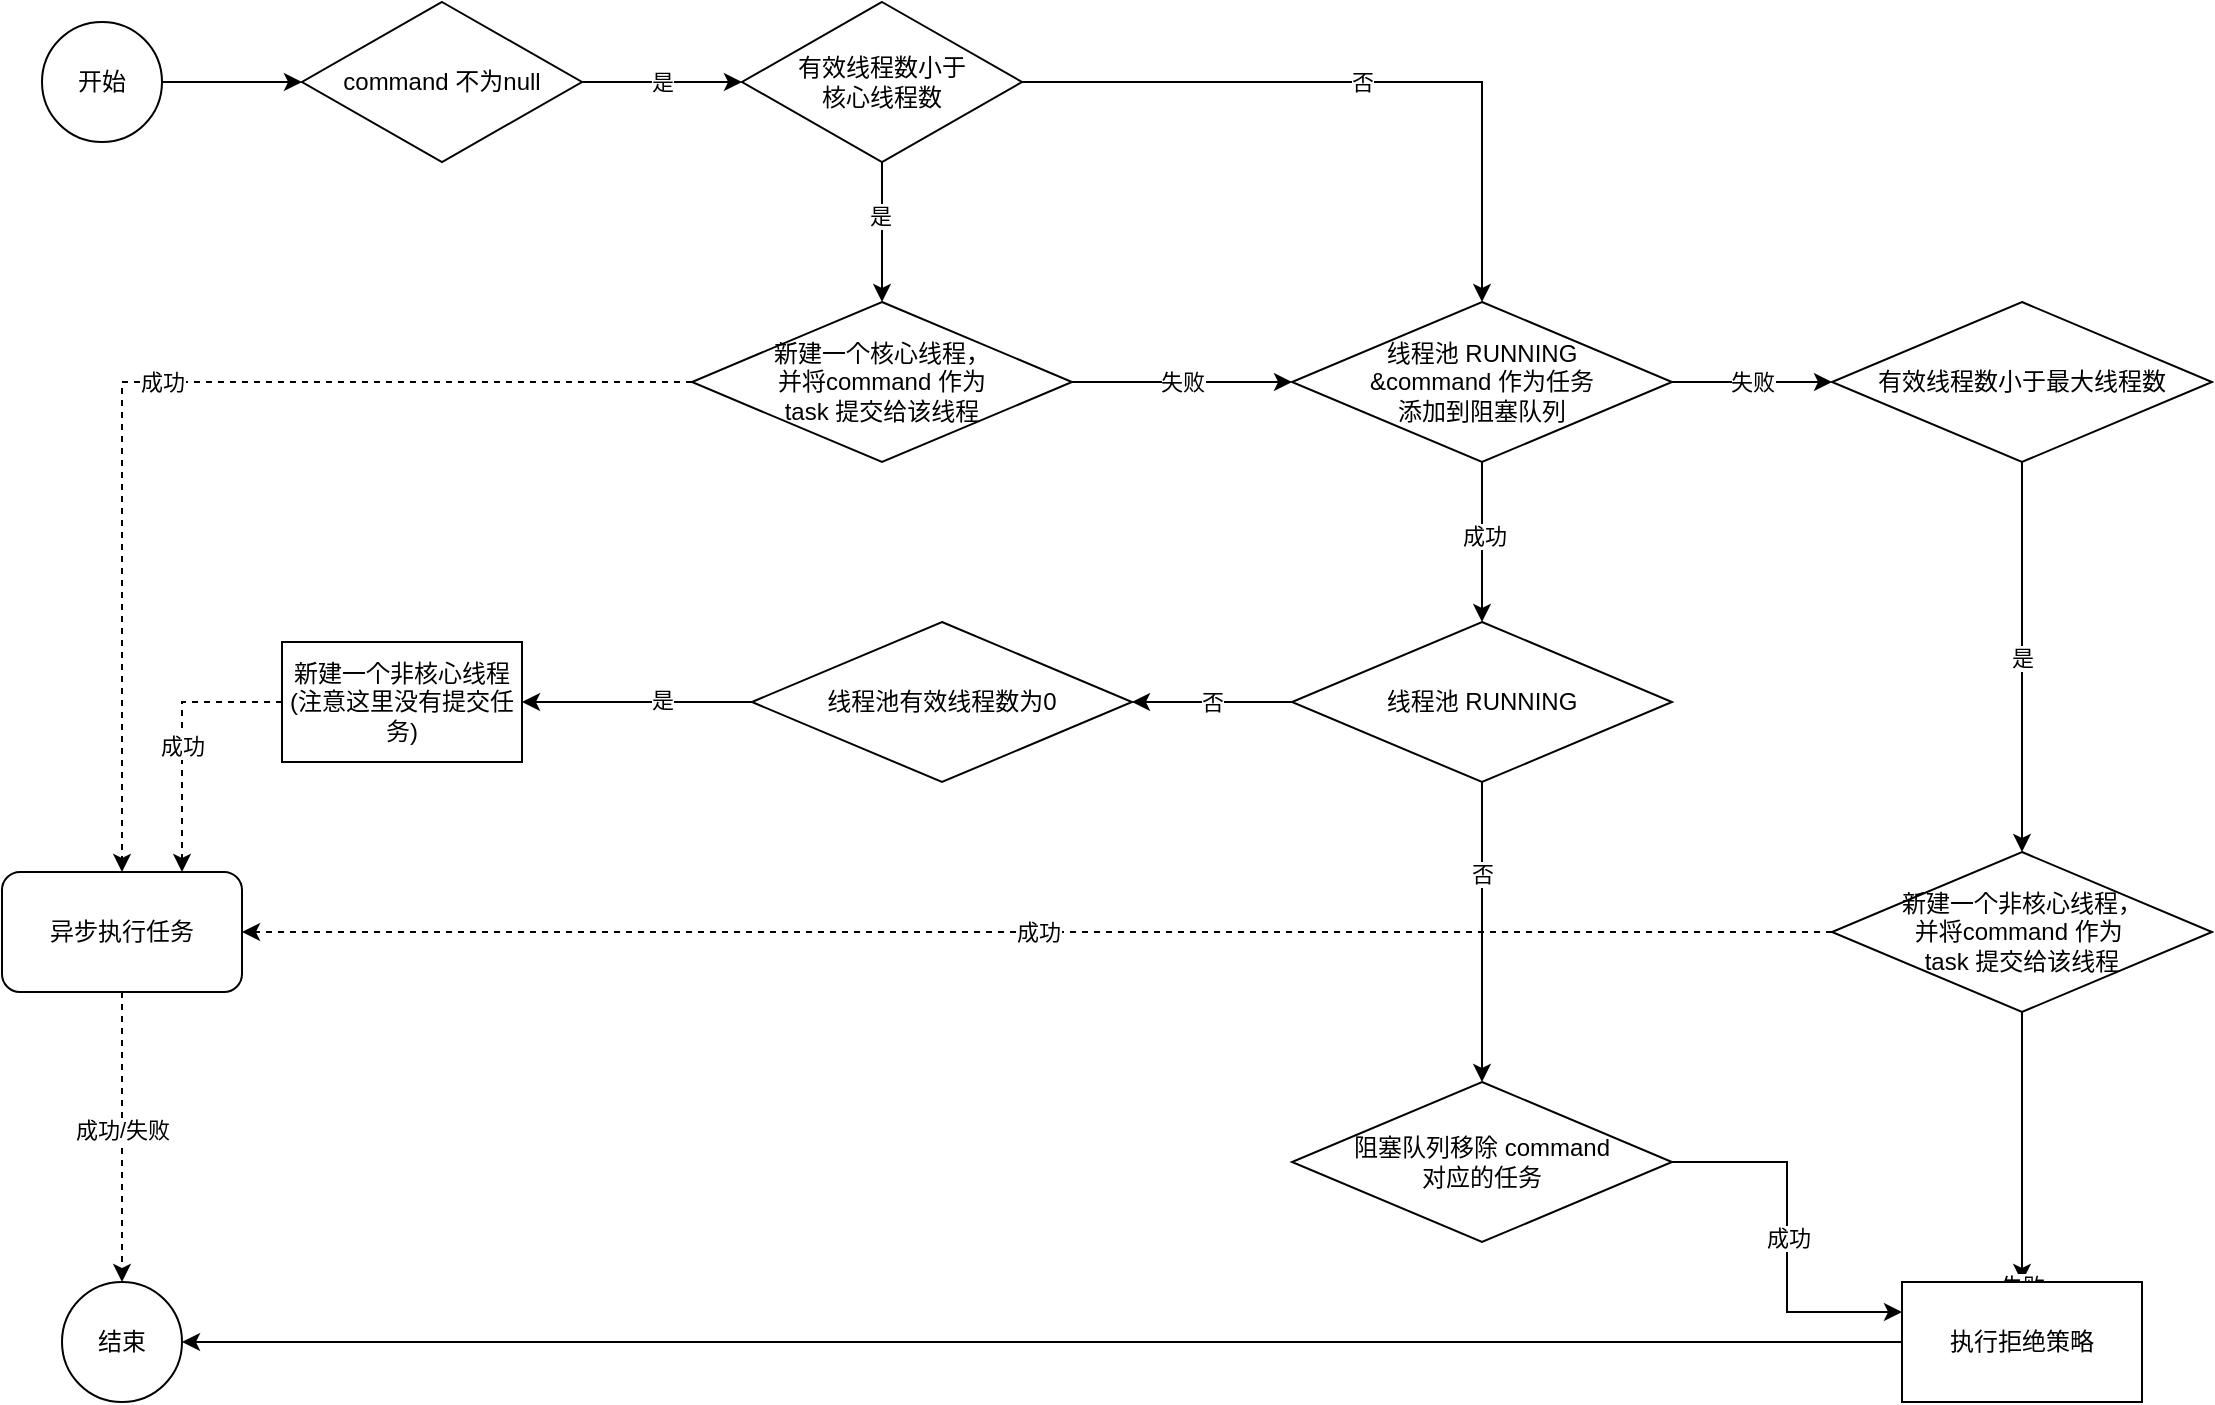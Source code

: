 <mxfile version="14.4.3" type="device"><diagram id="KB37EKUtohhcFJQwY7R6" name="第 1 页"><mxGraphModel dx="1106" dy="763" grid="1" gridSize="10" guides="1" tooltips="1" connect="1" arrows="1" fold="1" page="1" pageScale="1" pageWidth="827" pageHeight="1169" math="0" shadow="0"><root><mxCell id="0"/><mxCell id="1" parent="0"/><mxCell id="OZD6TE1rfu5OHQBQ0zSG-6" value="" style="edgeStyle=orthogonalEdgeStyle;rounded=0;orthogonalLoop=1;jettySize=auto;html=1;" edge="1" parent="1" source="OZD6TE1rfu5OHQBQ0zSG-4" target="OZD6TE1rfu5OHQBQ0zSG-5"><mxGeometry relative="1" as="geometry"/></mxCell><mxCell id="OZD6TE1rfu5OHQBQ0zSG-4" value="开始" style="ellipse;whiteSpace=wrap;html=1;" vertex="1" parent="1"><mxGeometry x="60" y="160" width="60" height="60" as="geometry"/></mxCell><mxCell id="OZD6TE1rfu5OHQBQ0zSG-8" value="是" style="edgeStyle=orthogonalEdgeStyle;rounded=0;orthogonalLoop=1;jettySize=auto;html=1;" edge="1" parent="1" source="OZD6TE1rfu5OHQBQ0zSG-5" target="OZD6TE1rfu5OHQBQ0zSG-7"><mxGeometry relative="1" as="geometry"/></mxCell><mxCell id="OZD6TE1rfu5OHQBQ0zSG-5" value="command 不为null" style="rhombus;whiteSpace=wrap;html=1;" vertex="1" parent="1"><mxGeometry x="190" y="150" width="140" height="80" as="geometry"/></mxCell><mxCell id="OZD6TE1rfu5OHQBQ0zSG-10" value="否" style="edgeStyle=orthogonalEdgeStyle;rounded=0;orthogonalLoop=1;jettySize=auto;html=1;entryX=0.5;entryY=0;entryDx=0;entryDy=0;" edge="1" parent="1" source="OZD6TE1rfu5OHQBQ0zSG-7" target="OZD6TE1rfu5OHQBQ0zSG-17"><mxGeometry relative="1" as="geometry"><mxPoint x="710" y="190" as="targetPoint"/><Array as="points"><mxPoint x="780" y="190"/></Array></mxGeometry></mxCell><mxCell id="OZD6TE1rfu5OHQBQ0zSG-12" value="" style="edgeStyle=orthogonalEdgeStyle;rounded=0;orthogonalLoop=1;jettySize=auto;html=1;" edge="1" parent="1" source="OZD6TE1rfu5OHQBQ0zSG-7" target="OZD6TE1rfu5OHQBQ0zSG-11"><mxGeometry relative="1" as="geometry"/></mxCell><mxCell id="OZD6TE1rfu5OHQBQ0zSG-13" value="是" style="edgeLabel;html=1;align=center;verticalAlign=middle;resizable=0;points=[];" vertex="1" connectable="0" parent="OZD6TE1rfu5OHQBQ0zSG-12"><mxGeometry x="-0.25" y="-1" relative="1" as="geometry"><mxPoint as="offset"/></mxGeometry></mxCell><mxCell id="OZD6TE1rfu5OHQBQ0zSG-7" value="有效线程数小于&lt;br&gt;核心线程数" style="rhombus;whiteSpace=wrap;html=1;" vertex="1" parent="1"><mxGeometry x="410" y="150" width="140" height="80" as="geometry"/></mxCell><mxCell id="OZD6TE1rfu5OHQBQ0zSG-15" value="成功" style="edgeStyle=orthogonalEdgeStyle;rounded=0;orthogonalLoop=1;jettySize=auto;html=1;entryX=0.5;entryY=0;entryDx=0;entryDy=0;dashed=1;" edge="1" parent="1" source="OZD6TE1rfu5OHQBQ0zSG-11" target="OZD6TE1rfu5OHQBQ0zSG-31"><mxGeometry relative="1" as="geometry"><mxPoint x="120" y="340" as="targetPoint"/><Array as="points"><mxPoint x="100" y="340"/></Array></mxGeometry></mxCell><mxCell id="OZD6TE1rfu5OHQBQ0zSG-18" value="失败" style="edgeStyle=orthogonalEdgeStyle;rounded=0;orthogonalLoop=1;jettySize=auto;html=1;" edge="1" parent="1" source="OZD6TE1rfu5OHQBQ0zSG-11" target="OZD6TE1rfu5OHQBQ0zSG-17"><mxGeometry relative="1" as="geometry"/></mxCell><mxCell id="OZD6TE1rfu5OHQBQ0zSG-11" value="新建一个核心线程，&lt;br&gt;并将command 作为 &lt;br&gt;task 提交给该线程" style="rhombus;whiteSpace=wrap;html=1;" vertex="1" parent="1"><mxGeometry x="385" y="300" width="190" height="80" as="geometry"/></mxCell><mxCell id="OZD6TE1rfu5OHQBQ0zSG-21" value="" style="edgeStyle=orthogonalEdgeStyle;rounded=0;orthogonalLoop=1;jettySize=auto;html=1;" edge="1" parent="1" source="OZD6TE1rfu5OHQBQ0zSG-17" target="OZD6TE1rfu5OHQBQ0zSG-20"><mxGeometry relative="1" as="geometry"/></mxCell><mxCell id="OZD6TE1rfu5OHQBQ0zSG-22" value="失败" style="edgeLabel;html=1;align=center;verticalAlign=middle;resizable=0;points=[];" vertex="1" connectable="0" parent="OZD6TE1rfu5OHQBQ0zSG-21"><mxGeometry relative="1" as="geometry"><mxPoint as="offset"/></mxGeometry></mxCell><mxCell id="OZD6TE1rfu5OHQBQ0zSG-24" value="" style="edgeStyle=orthogonalEdgeStyle;rounded=0;orthogonalLoop=1;jettySize=auto;html=1;" edge="1" parent="1" source="OZD6TE1rfu5OHQBQ0zSG-17" target="OZD6TE1rfu5OHQBQ0zSG-23"><mxGeometry relative="1" as="geometry"><Array as="points"><mxPoint x="780" y="420"/><mxPoint x="780" y="420"/></Array></mxGeometry></mxCell><mxCell id="OZD6TE1rfu5OHQBQ0zSG-25" value="成功" style="edgeLabel;html=1;align=center;verticalAlign=middle;resizable=0;points=[];" vertex="1" connectable="0" parent="OZD6TE1rfu5OHQBQ0zSG-24"><mxGeometry x="-0.075" y="1" relative="1" as="geometry"><mxPoint as="offset"/></mxGeometry></mxCell><mxCell id="OZD6TE1rfu5OHQBQ0zSG-17" value="线程池 RUNNING&lt;br&gt;&amp;amp;command 作为任务&lt;br&gt;添加到阻塞队列" style="rhombus;whiteSpace=wrap;html=1;" vertex="1" parent="1"><mxGeometry x="685" y="300" width="190" height="80" as="geometry"/></mxCell><mxCell id="OZD6TE1rfu5OHQBQ0zSG-27" value="是" style="edgeStyle=orthogonalEdgeStyle;rounded=0;orthogonalLoop=1;jettySize=auto;html=1;" edge="1" parent="1" source="OZD6TE1rfu5OHQBQ0zSG-20" target="OZD6TE1rfu5OHQBQ0zSG-26"><mxGeometry relative="1" as="geometry"/></mxCell><mxCell id="OZD6TE1rfu5OHQBQ0zSG-20" value="有效线程数小于最大线程数" style="rhombus;whiteSpace=wrap;html=1;" vertex="1" parent="1"><mxGeometry x="955" y="300" width="190" height="80" as="geometry"/></mxCell><mxCell id="OZD6TE1rfu5OHQBQ0zSG-38" value="" style="edgeStyle=orthogonalEdgeStyle;rounded=0;orthogonalLoop=1;jettySize=auto;html=1;" edge="1" parent="1" source="OZD6TE1rfu5OHQBQ0zSG-23" target="OZD6TE1rfu5OHQBQ0zSG-37"><mxGeometry relative="1" as="geometry"/></mxCell><mxCell id="OZD6TE1rfu5OHQBQ0zSG-39" value="否" style="edgeLabel;html=1;align=center;verticalAlign=middle;resizable=0;points=[];" vertex="1" connectable="0" parent="OZD6TE1rfu5OHQBQ0zSG-38"><mxGeometry x="-0.075" y="-1" relative="1" as="geometry"><mxPoint x="1" y="-24" as="offset"/></mxGeometry></mxCell><mxCell id="OZD6TE1rfu5OHQBQ0zSG-42" value="否" style="edgeStyle=orthogonalEdgeStyle;rounded=0;orthogonalLoop=1;jettySize=auto;html=1;" edge="1" parent="1" source="OZD6TE1rfu5OHQBQ0zSG-23" target="OZD6TE1rfu5OHQBQ0zSG-41"><mxGeometry relative="1" as="geometry"/></mxCell><mxCell id="OZD6TE1rfu5OHQBQ0zSG-23" value="&lt;span&gt;线程池 RUNNING&lt;/span&gt;" style="rhombus;whiteSpace=wrap;html=1;" vertex="1" parent="1"><mxGeometry x="685" y="460" width="190" height="80" as="geometry"/></mxCell><mxCell id="OZD6TE1rfu5OHQBQ0zSG-29" value="" style="edgeStyle=orthogonalEdgeStyle;rounded=0;orthogonalLoop=1;jettySize=auto;html=1;" edge="1" parent="1" source="OZD6TE1rfu5OHQBQ0zSG-26" target="OZD6TE1rfu5OHQBQ0zSG-28"><mxGeometry relative="1" as="geometry"/></mxCell><mxCell id="OZD6TE1rfu5OHQBQ0zSG-30" value="失败" style="edgeLabel;html=1;align=center;verticalAlign=middle;resizable=0;points=[];" vertex="1" connectable="0" parent="OZD6TE1rfu5OHQBQ0zSG-29"><mxGeometry x="-0.156" relative="1" as="geometry"><mxPoint y="80" as="offset"/></mxGeometry></mxCell><mxCell id="OZD6TE1rfu5OHQBQ0zSG-49" value="成功" style="edgeStyle=orthogonalEdgeStyle;rounded=0;orthogonalLoop=1;jettySize=auto;html=1;entryX=1;entryY=0.5;entryDx=0;entryDy=0;dashed=1;" edge="1" parent="1" source="OZD6TE1rfu5OHQBQ0zSG-26" target="OZD6TE1rfu5OHQBQ0zSG-31"><mxGeometry relative="1" as="geometry"/></mxCell><mxCell id="OZD6TE1rfu5OHQBQ0zSG-26" value="&lt;span&gt;新建一个非核心线程，&lt;/span&gt;&lt;br&gt;&lt;span&gt;并将command 作为&amp;nbsp;&lt;/span&gt;&lt;br&gt;&lt;span&gt;task 提交给该线程&lt;/span&gt;" style="rhombus;whiteSpace=wrap;html=1;" vertex="1" parent="1"><mxGeometry x="955" y="575" width="190" height="80" as="geometry"/></mxCell><mxCell id="OZD6TE1rfu5OHQBQ0zSG-33" style="edgeStyle=orthogonalEdgeStyle;rounded=0;orthogonalLoop=1;jettySize=auto;html=1;" edge="1" parent="1" source="OZD6TE1rfu5OHQBQ0zSG-28" target="OZD6TE1rfu5OHQBQ0zSG-32"><mxGeometry relative="1" as="geometry"/></mxCell><mxCell id="OZD6TE1rfu5OHQBQ0zSG-28" value="执行拒绝策略" style="whiteSpace=wrap;html=1;" vertex="1" parent="1"><mxGeometry x="990" y="790" width="120" height="60" as="geometry"/></mxCell><mxCell id="OZD6TE1rfu5OHQBQ0zSG-34" style="edgeStyle=orthogonalEdgeStyle;rounded=0;orthogonalLoop=1;jettySize=auto;html=1;dashed=1;exitX=0.5;exitY=1;exitDx=0;exitDy=0;" edge="1" parent="1" source="OZD6TE1rfu5OHQBQ0zSG-31"><mxGeometry relative="1" as="geometry"><mxPoint x="110" y="680" as="sourcePoint"/><mxPoint x="100" y="790" as="targetPoint"/></mxGeometry></mxCell><mxCell id="OZD6TE1rfu5OHQBQ0zSG-35" value="成功/失败" style="edgeLabel;html=1;align=center;verticalAlign=middle;resizable=0;points=[];" vertex="1" connectable="0" parent="OZD6TE1rfu5OHQBQ0zSG-34"><mxGeometry x="-0.057" relative="1" as="geometry"><mxPoint as="offset"/></mxGeometry></mxCell><mxCell id="OZD6TE1rfu5OHQBQ0zSG-31" value="异步执行任务" style="rounded=1;whiteSpace=wrap;html=1;" vertex="1" parent="1"><mxGeometry x="40" y="585" width="120" height="60" as="geometry"/></mxCell><mxCell id="OZD6TE1rfu5OHQBQ0zSG-32" value="结束" style="ellipse;whiteSpace=wrap;html=1;" vertex="1" parent="1"><mxGeometry x="70" y="790" width="60" height="60" as="geometry"/></mxCell><mxCell id="OZD6TE1rfu5OHQBQ0zSG-48" value="成功" style="edgeStyle=orthogonalEdgeStyle;rounded=0;orthogonalLoop=1;jettySize=auto;html=1;entryX=0;entryY=0.25;entryDx=0;entryDy=0;" edge="1" parent="1" source="OZD6TE1rfu5OHQBQ0zSG-37" target="OZD6TE1rfu5OHQBQ0zSG-28"><mxGeometry relative="1" as="geometry"/></mxCell><mxCell id="OZD6TE1rfu5OHQBQ0zSG-37" value="阻塞队列移除 command &lt;br&gt;对应的任务" style="rhombus;whiteSpace=wrap;html=1;" vertex="1" parent="1"><mxGeometry x="685" y="690" width="190" height="80" as="geometry"/></mxCell><mxCell id="OZD6TE1rfu5OHQBQ0zSG-44" value="" style="edgeStyle=orthogonalEdgeStyle;rounded=0;orthogonalLoop=1;jettySize=auto;html=1;" edge="1" parent="1" source="OZD6TE1rfu5OHQBQ0zSG-41" target="OZD6TE1rfu5OHQBQ0zSG-43"><mxGeometry relative="1" as="geometry"/></mxCell><mxCell id="OZD6TE1rfu5OHQBQ0zSG-46" value="是" style="edgeLabel;html=1;align=center;verticalAlign=middle;resizable=0;points=[];" vertex="1" connectable="0" parent="OZD6TE1rfu5OHQBQ0zSG-44"><mxGeometry x="-0.217" y="-1" relative="1" as="geometry"><mxPoint as="offset"/></mxGeometry></mxCell><mxCell id="OZD6TE1rfu5OHQBQ0zSG-41" value="&lt;span&gt;线程池有效线程数为0&lt;/span&gt;" style="rhombus;whiteSpace=wrap;html=1;" vertex="1" parent="1"><mxGeometry x="415" y="460" width="190" height="80" as="geometry"/></mxCell><mxCell id="OZD6TE1rfu5OHQBQ0zSG-45" style="edgeStyle=orthogonalEdgeStyle;rounded=0;orthogonalLoop=1;jettySize=auto;html=1;entryX=0.75;entryY=0;entryDx=0;entryDy=0;dashed=1;" edge="1" parent="1" source="OZD6TE1rfu5OHQBQ0zSG-43" target="OZD6TE1rfu5OHQBQ0zSG-31"><mxGeometry relative="1" as="geometry"/></mxCell><mxCell id="OZD6TE1rfu5OHQBQ0zSG-47" value="成功" style="edgeLabel;html=1;align=center;verticalAlign=middle;resizable=0;points=[];" vertex="1" connectable="0" parent="OZD6TE1rfu5OHQBQ0zSG-45"><mxGeometry x="0.067" relative="1" as="geometry"><mxPoint as="offset"/></mxGeometry></mxCell><mxCell id="OZD6TE1rfu5OHQBQ0zSG-43" value="&lt;span&gt;新建一个非核心线程&lt;br&gt;(注意这里没有提交任务)&lt;br&gt;&lt;/span&gt;" style="whiteSpace=wrap;html=1;" vertex="1" parent="1"><mxGeometry x="180" y="470" width="120" height="60" as="geometry"/></mxCell></root></mxGraphModel></diagram></mxfile>